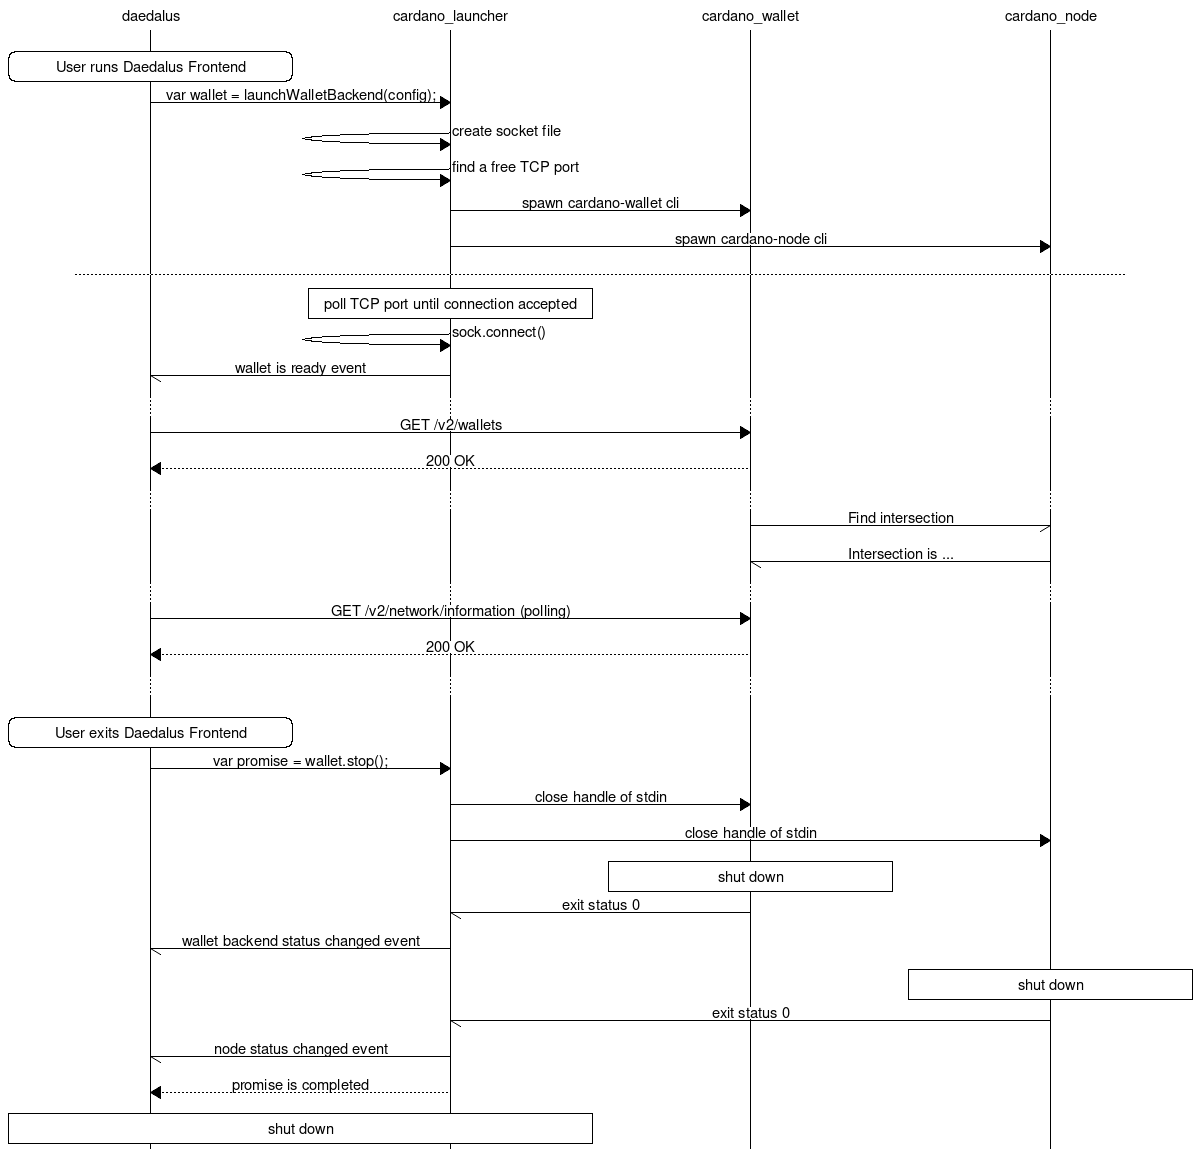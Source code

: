 msc {
  hscale = "2";
  daedalus, cardano_launcher, cardano_wallet, cardano_node;

  |||;

  daedalus rbox daedalus [ label = "User runs Daedalus Frontend" ];
  daedalus=>cardano_launcher [ label = "var wallet = launchWalletBackend(config);" ];

  cardano_launcher=>cardano_launcher [ label = "create socket file" ];
  cardano_launcher=>cardano_launcher [ label = "find a free TCP port" ];

  cardano_launcher=>cardano_wallet [ label = "spawn cardano-wallet cli" ];
  cardano_launcher=>cardano_node [ label = "spawn cardano-node cli" ];

  ---;

  
  cardano_launcher box cardano_launcher [ label = "poll TCP port until connection accepted" ];
  cardano_launcher=>cardano_launcher [ label = "sock.connect()" ];
  cardano_launcher->daedalus [ label = "wallet is ready event" ];

  ...;

  daedalus=>cardano_wallet [ label = "GET /v2/wallets" ];
  daedalus<<cardano_wallet [ label = "200 OK" ];

  ...;

  cardano_wallet->cardano_node [ label = "Find intersection" ];
  cardano_wallet<-cardano_node [ label = "Intersection is ..." ];

  ...;

  daedalus=>cardano_wallet [ label = "GET /v2/network/information (polling)" ];
  daedalus<<cardano_wallet [ label = "200 OK" ];

  ...;
  |||;

  daedalus rbox daedalus [ label = "User exits Daedalus Frontend" ];
  daedalus=>cardano_launcher [ label = "var promise = wallet.stop();" ];
  cardano_launcher=>cardano_wallet [ label = "close handle of stdin" ];
  cardano_launcher=>cardano_node [ label = "close handle of stdin" ];
  
  cardano_wallet box cardano_wallet [ label = "shut down" ];
  cardano_wallet->cardano_launcher [ label = "exit status 0" ];
  cardano_launcher->daedalus [ label = "wallet backend status changed event" ];

  cardano_node box cardano_node [ label = "shut down" ];
  cardano_node->cardano_launcher [ label = "exit status 0" ];
  cardano_launcher->daedalus [ label = "node status changed event" ];

  daedalus<<cardano_launcher [ label = "promise is completed" ];
  daedalus box cardano_launcher [ label = "shut down" ];

}
